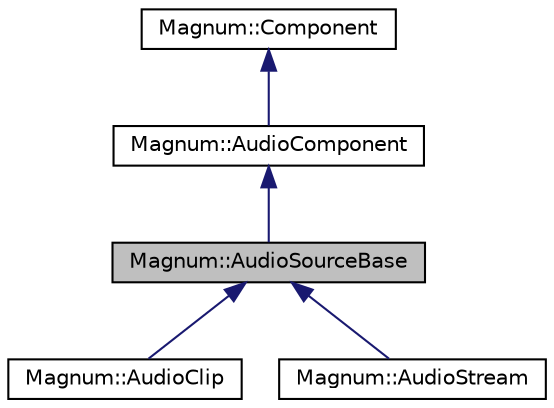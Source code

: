 digraph "Magnum::AudioSourceBase"
{
  edge [fontname="Helvetica",fontsize="10",labelfontname="Helvetica",labelfontsize="10"];
  node [fontname="Helvetica",fontsize="10",shape=record];
  Node1 [label="Magnum::AudioSourceBase",height=0.2,width=0.4,color="black", fillcolor="grey75", style="filled", fontcolor="black"];
  Node2 -> Node1 [dir="back",color="midnightblue",fontsize="10",style="solid",fontname="Helvetica"];
  Node2 [label="Magnum::AudioComponent",height=0.2,width=0.4,color="black", fillcolor="white", style="filled",URL="$class_magnum_1_1_audio_component.html",tooltip="AudioComponent. "];
  Node3 -> Node2 [dir="back",color="midnightblue",fontsize="10",style="solid",fontname="Helvetica"];
  Node3 [label="Magnum::Component",height=0.2,width=0.4,color="black", fillcolor="white", style="filled",URL="$class_magnum_1_1_component.html",tooltip="Component. "];
  Node1 -> Node4 [dir="back",color="midnightblue",fontsize="10",style="solid",fontname="Helvetica"];
  Node4 [label="Magnum::AudioClip",height=0.2,width=0.4,color="black", fillcolor="white", style="filled",URL="$class_magnum_1_1_audio_clip.html",tooltip="AudioClip. "];
  Node1 -> Node5 [dir="back",color="midnightblue",fontsize="10",style="solid",fontname="Helvetica"];
  Node5 [label="Magnum::AudioStream",height=0.2,width=0.4,color="black", fillcolor="white", style="filled",URL="$class_magnum_1_1_audio_stream.html",tooltip="AudioStream. "];
}
